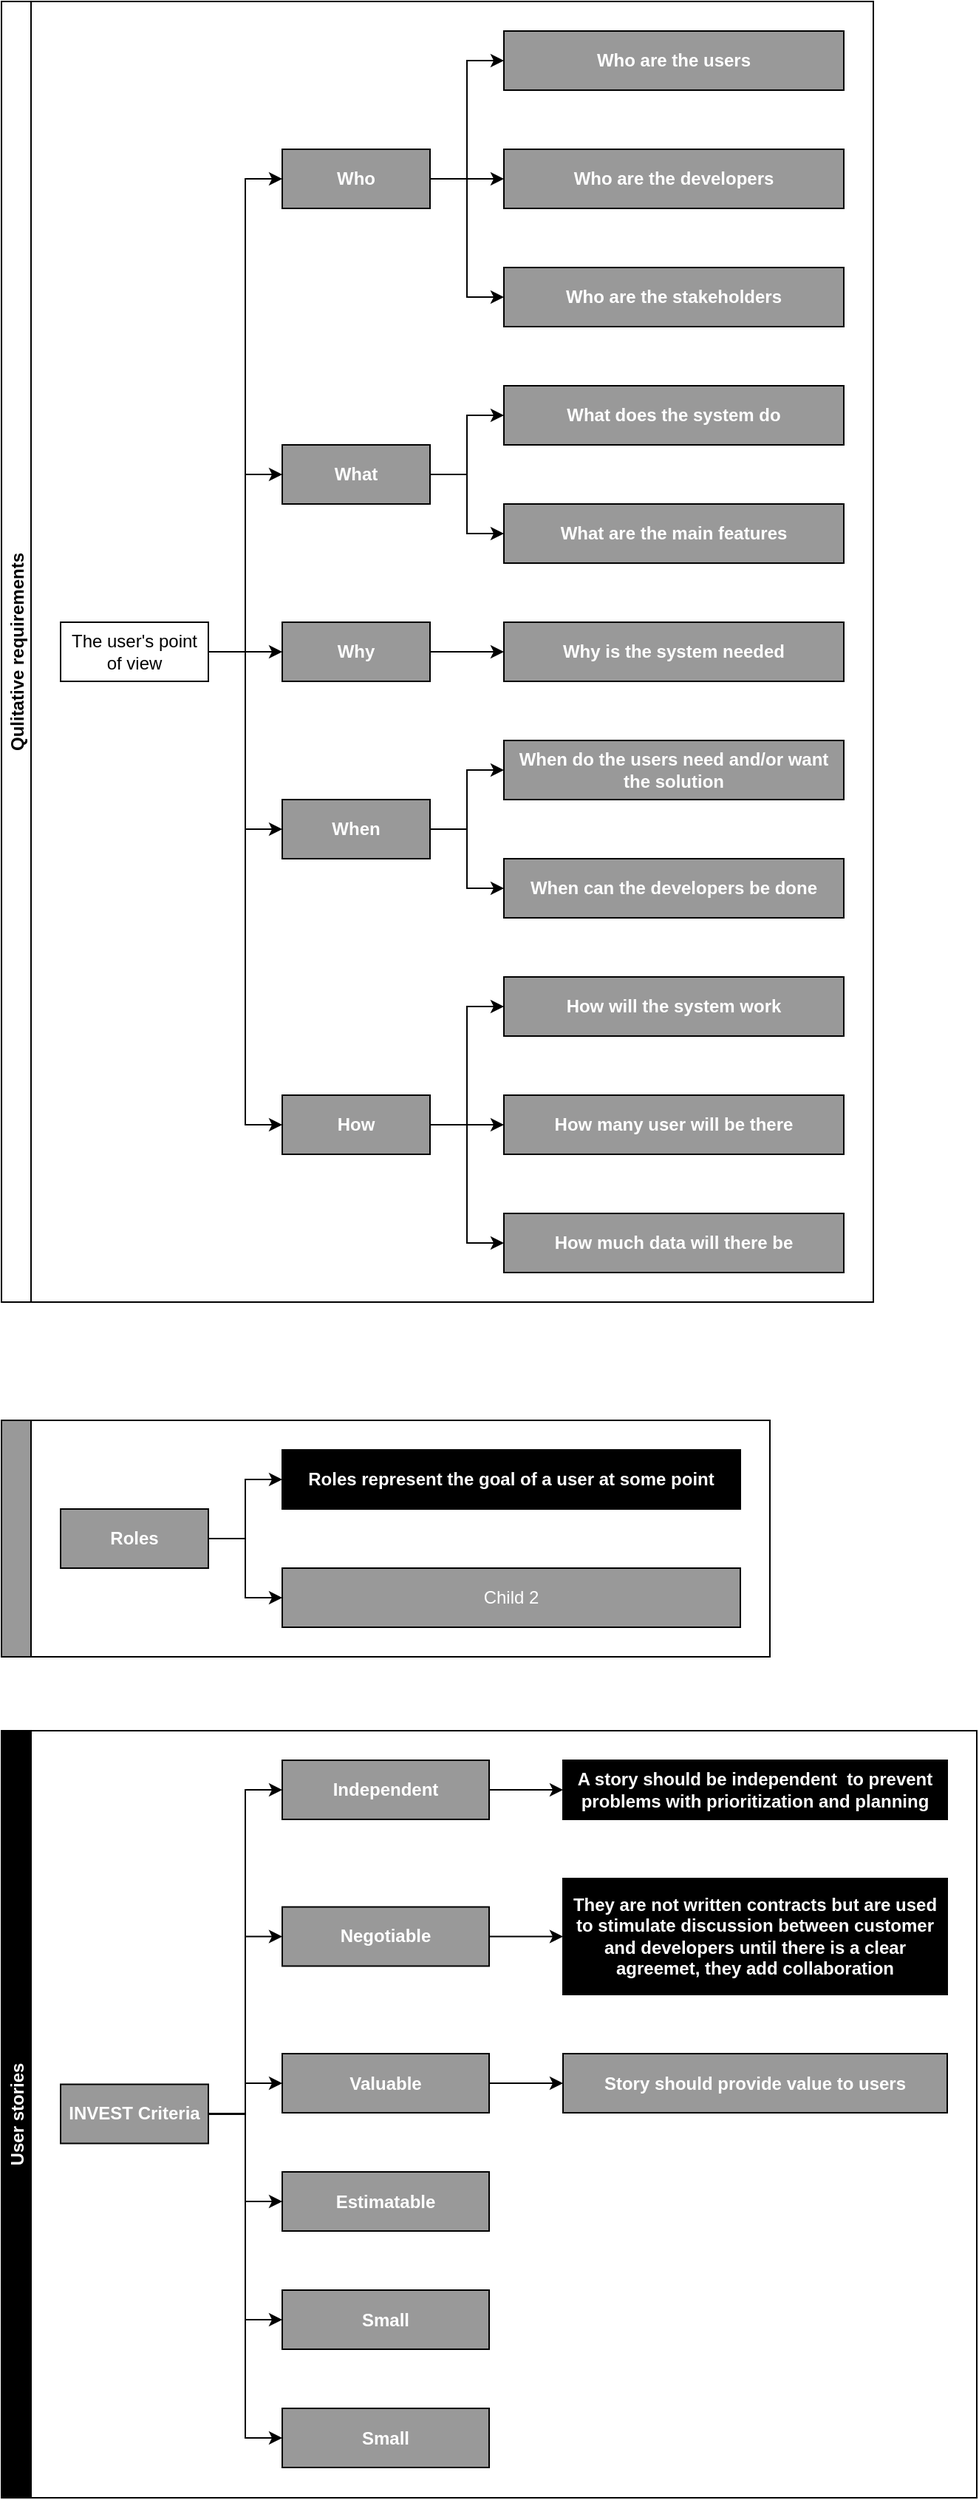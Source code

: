 <mxfile>
    <diagram id="TNPkE5ZQSRQPP_Q--AWW" name="Page-1">
        <mxGraphModel dx="1168" dy="917" grid="1" gridSize="10" guides="1" tooltips="1" connect="1" arrows="1" fold="1" page="1" pageScale="1" pageWidth="1200" pageHeight="1920" math="0" shadow="0">
            <root>
                <mxCell id="0"/>
                <mxCell id="1" parent="0"/>
                <mxCell id="2" value="Qulitative requirements" style="swimlane;startSize=20;horizontal=0;childLayout=treeLayout;horizontalTree=1;resizable=0;containerType=tree;" vertex="1" parent="1">
                    <mxGeometry x="50" y="140" width="590" height="880" as="geometry"/>
                </mxCell>
                <mxCell id="3" value="The user's point of view" style="whiteSpace=wrap;html=1;" vertex="1" parent="2">
                    <mxGeometry x="40" y="420" width="100" height="40" as="geometry"/>
                </mxCell>
                <mxCell id="4" value="Who" style="whiteSpace=wrap;html=1;fillColor=#999999;fontStyle=1;fontColor=#FFFFFF;" vertex="1" parent="2">
                    <mxGeometry x="190" y="100" width="100" height="40" as="geometry"/>
                </mxCell>
                <mxCell id="5" value="" style="edgeStyle=elbowEdgeStyle;elbow=horizontal;html=1;rounded=0;" edge="1" parent="2" source="3" target="4">
                    <mxGeometry relative="1" as="geometry"/>
                </mxCell>
                <mxCell id="8" value="" style="edgeStyle=elbowEdgeStyle;elbow=horizontal;html=1;rounded=0;" edge="1" target="9" source="3" parent="2">
                    <mxGeometry relative="1" as="geometry">
                        <mxPoint x="190" y="-980" as="sourcePoint"/>
                    </mxGeometry>
                </mxCell>
                <mxCell id="9" value="What" style="whiteSpace=wrap;html=1;fillColor=#999999;fontStyle=1;fontColor=#FFFFFF;" vertex="1" parent="2">
                    <mxGeometry x="190" y="300" width="100" height="40" as="geometry"/>
                </mxCell>
                <mxCell id="10" value="" style="edgeStyle=elbowEdgeStyle;elbow=horizontal;html=1;rounded=0;" edge="1" target="11" source="3" parent="2">
                    <mxGeometry relative="1" as="geometry">
                        <mxPoint x="190" y="-940" as="sourcePoint"/>
                    </mxGeometry>
                </mxCell>
                <mxCell id="11" value="Why" style="whiteSpace=wrap;html=1;fillColor=#999999;fontStyle=1;fontColor=#FFFFFF;" vertex="1" parent="2">
                    <mxGeometry x="190" y="420" width="100" height="40" as="geometry"/>
                </mxCell>
                <mxCell id="12" value="" style="edgeStyle=elbowEdgeStyle;elbow=horizontal;html=1;rounded=0;" edge="1" target="13" source="3" parent="2">
                    <mxGeometry relative="1" as="geometry">
                        <mxPoint x="190" y="-860" as="sourcePoint"/>
                    </mxGeometry>
                </mxCell>
                <mxCell id="13" value="When" style="whiteSpace=wrap;html=1;fillColor=#999999;fontStyle=1;fontColor=#FFFFFF;" vertex="1" parent="2">
                    <mxGeometry x="190" y="540" width="100" height="40" as="geometry"/>
                </mxCell>
                <mxCell id="14" value="" style="edgeStyle=elbowEdgeStyle;elbow=horizontal;html=1;rounded=0;" edge="1" target="15" source="3" parent="2">
                    <mxGeometry relative="1" as="geometry">
                        <mxPoint x="190" y="-740" as="sourcePoint"/>
                    </mxGeometry>
                </mxCell>
                <mxCell id="15" value="How" style="whiteSpace=wrap;html=1;fillColor=#999999;fontStyle=1;fontColor=#FFFFFF;" vertex="1" parent="2">
                    <mxGeometry x="190" y="740" width="100" height="40" as="geometry"/>
                </mxCell>
                <mxCell id="16" value="" style="edgeStyle=elbowEdgeStyle;elbow=horizontal;html=1;rounded=0;" edge="1" target="17" source="4" parent="2">
                    <mxGeometry relative="1" as="geometry">
                        <mxPoint x="190" y="-580" as="sourcePoint"/>
                    </mxGeometry>
                </mxCell>
                <mxCell id="17" value="Who are the users" style="whiteSpace=wrap;html=1;fillColor=#999999;fontStyle=1;fontColor=#FFFFFF;" vertex="1" parent="2">
                    <mxGeometry x="340" y="20" width="230" height="40" as="geometry"/>
                </mxCell>
                <mxCell id="18" value="" style="edgeStyle=elbowEdgeStyle;elbow=horizontal;html=1;rounded=0;" edge="1" target="19" source="4" parent="2">
                    <mxGeometry relative="1" as="geometry">
                        <mxPoint x="340" y="-740" as="sourcePoint"/>
                    </mxGeometry>
                </mxCell>
                <mxCell id="19" value="Who are the developers" style="whiteSpace=wrap;html=1;fillColor=#999999;fontStyle=1;fontColor=#FFFFFF;" vertex="1" parent="2">
                    <mxGeometry x="340" y="100" width="230" height="40" as="geometry"/>
                </mxCell>
                <mxCell id="20" value="" style="edgeStyle=elbowEdgeStyle;elbow=horizontal;html=1;rounded=0;" edge="1" target="21" source="4" parent="2">
                    <mxGeometry relative="1" as="geometry">
                        <mxPoint x="340" y="-540" as="sourcePoint"/>
                    </mxGeometry>
                </mxCell>
                <mxCell id="21" value="Who are the stakeholders" style="whiteSpace=wrap;html=1;fillColor=#999999;fontStyle=1;fontColor=#FFFFFF;" vertex="1" parent="2">
                    <mxGeometry x="340" y="180" width="230" height="40" as="geometry"/>
                </mxCell>
                <mxCell id="22" value="" style="edgeStyle=elbowEdgeStyle;elbow=horizontal;html=1;rounded=0;" edge="1" target="23" source="9" parent="2">
                    <mxGeometry relative="1" as="geometry">
                        <mxPoint x="190" y="-92" as="sourcePoint"/>
                    </mxGeometry>
                </mxCell>
                <mxCell id="23" value="What does the system do" style="whiteSpace=wrap;html=1;fillColor=#999999;fontStyle=1;fontColor=#FFFFFF;" vertex="1" parent="2">
                    <mxGeometry x="340" y="260" width="230" height="40" as="geometry"/>
                </mxCell>
                <mxCell id="24" value="" style="edgeStyle=elbowEdgeStyle;elbow=horizontal;html=1;rounded=0;" edge="1" target="25" source="9" parent="2">
                    <mxGeometry relative="1" as="geometry">
                        <mxPoint x="340" y="-132" as="sourcePoint"/>
                    </mxGeometry>
                </mxCell>
                <mxCell id="25" value="What are the main features" style="whiteSpace=wrap;html=1;fillColor=#999999;fontStyle=1;fontColor=#FFFFFF;" vertex="1" parent="2">
                    <mxGeometry x="340" y="340" width="230" height="40" as="geometry"/>
                </mxCell>
                <mxCell id="26" value="" style="edgeStyle=elbowEdgeStyle;elbow=horizontal;html=1;rounded=0;" edge="1" target="27" source="11" parent="2">
                    <mxGeometry relative="1" as="geometry">
                        <mxPoint x="190" y="224" as="sourcePoint"/>
                    </mxGeometry>
                </mxCell>
                <mxCell id="27" value="Why is the system needed" style="whiteSpace=wrap;html=1;fillColor=#999999;fontStyle=1;fontColor=#FFFFFF;" vertex="1" parent="2">
                    <mxGeometry x="340" y="420" width="230" height="40" as="geometry"/>
                </mxCell>
                <mxCell id="28" value="" style="edgeStyle=elbowEdgeStyle;elbow=horizontal;html=1;rounded=0;" edge="1" target="29" source="13" parent="2">
                    <mxGeometry relative="1" as="geometry">
                        <mxPoint x="190" y="224" as="sourcePoint"/>
                    </mxGeometry>
                </mxCell>
                <mxCell id="29" value="When do the users need and/or want the solution" style="whiteSpace=wrap;html=1;fillColor=#999999;fontStyle=1;fontColor=#FFFFFF;" vertex="1" parent="2">
                    <mxGeometry x="340" y="500" width="230" height="40" as="geometry"/>
                </mxCell>
                <mxCell id="30" value="" style="edgeStyle=elbowEdgeStyle;elbow=horizontal;html=1;rounded=0;" edge="1" target="31" source="13" parent="2">
                    <mxGeometry relative="1" as="geometry">
                        <mxPoint x="340" y="384" as="sourcePoint"/>
                    </mxGeometry>
                </mxCell>
                <mxCell id="31" value="When can the developers be done" style="whiteSpace=wrap;html=1;fillColor=#999999;fontStyle=1;fontColor=#FFFFFF;" vertex="1" parent="2">
                    <mxGeometry x="340" y="580" width="230" height="40" as="geometry"/>
                </mxCell>
                <mxCell id="32" value="" style="edgeStyle=elbowEdgeStyle;elbow=horizontal;html=1;rounded=0;" edge="1" target="33" source="15" parent="2">
                    <mxGeometry relative="1" as="geometry">
                        <mxPoint x="190" y="580" as="sourcePoint"/>
                    </mxGeometry>
                </mxCell>
                <mxCell id="33" value="How will the system work" style="whiteSpace=wrap;html=1;fillColor=#999999;fontStyle=1;fontColor=#FFFFFF;" vertex="1" parent="2">
                    <mxGeometry x="340" y="660" width="230" height="40" as="geometry"/>
                </mxCell>
                <mxCell id="34" value="" style="edgeStyle=elbowEdgeStyle;elbow=horizontal;html=1;rounded=0;" edge="1" target="35" source="15" parent="2">
                    <mxGeometry relative="1" as="geometry">
                        <mxPoint x="340" y="860" as="sourcePoint"/>
                    </mxGeometry>
                </mxCell>
                <mxCell id="35" value="How many user will be there" style="whiteSpace=wrap;html=1;fillColor=#999999;fontStyle=1;fontColor=#FFFFFF;" vertex="1" parent="2">
                    <mxGeometry x="340" y="740" width="230" height="40" as="geometry"/>
                </mxCell>
                <mxCell id="36" value="" style="edgeStyle=elbowEdgeStyle;elbow=horizontal;html=1;rounded=0;" edge="1" target="37" source="15" parent="2">
                    <mxGeometry relative="1" as="geometry">
                        <mxPoint x="340" y="880" as="sourcePoint"/>
                    </mxGeometry>
                </mxCell>
                <mxCell id="37" value="How much data will there be" style="whiteSpace=wrap;html=1;fillColor=#999999;fontStyle=1;fontColor=#FFFFFF;" vertex="1" parent="2">
                    <mxGeometry x="340" y="820" width="230" height="40" as="geometry"/>
                </mxCell>
                <mxCell id="38" value="" style="swimlane;startSize=20;horizontal=0;childLayout=treeLayout;horizontalTree=1;resizable=0;containerType=tree;fontColor=#FFFFFF;fillColor=#999999;" vertex="1" parent="1">
                    <mxGeometry x="50" y="1100" width="520" height="160" as="geometry"/>
                </mxCell>
                <mxCell id="39" value="&lt;b&gt;Roles&lt;/b&gt;" style="whiteSpace=wrap;html=1;fontColor=#FFFFFF;fillColor=#999999;" vertex="1" parent="38">
                    <mxGeometry x="40" y="60" width="100" height="40" as="geometry"/>
                </mxCell>
                <mxCell id="40" value="Roles represent the goal of a user at some point" style="whiteSpace=wrap;html=1;fontColor=#FFFFFF;fillColor=#000000;fontStyle=1" vertex="1" parent="38">
                    <mxGeometry x="190" y="20" width="310" height="40" as="geometry"/>
                </mxCell>
                <mxCell id="41" value="" style="edgeStyle=elbowEdgeStyle;elbow=horizontal;html=1;rounded=0;fontColor=#FFFFFF;" edge="1" parent="38" source="39" target="40">
                    <mxGeometry relative="1" as="geometry"/>
                </mxCell>
                <mxCell id="42" value="Child 2" style="whiteSpace=wrap;html=1;fontColor=#FFFFFF;fillColor=#999999;" vertex="1" parent="38">
                    <mxGeometry x="190" y="100" width="310" height="40" as="geometry"/>
                </mxCell>
                <mxCell id="43" value="" style="edgeStyle=elbowEdgeStyle;elbow=horizontal;html=1;rounded=0;fontColor=#FFFFFF;" edge="1" parent="38" source="39" target="42">
                    <mxGeometry relative="1" as="geometry"/>
                </mxCell>
                <mxCell id="44" value="User stories" style="swimlane;startSize=20;horizontal=0;childLayout=treeLayout;horizontalTree=1;resizable=0;containerType=tree;fontColor=#FFFFFF;fillColor=#000000;" vertex="1" parent="1">
                    <mxGeometry x="50" y="1310" width="660" height="519" as="geometry"/>
                </mxCell>
                <mxCell id="45" value="&lt;b&gt;INVEST Criteria&lt;/b&gt;" style="whiteSpace=wrap;html=1;fontColor=#FFFFFF;fillColor=#999999;" vertex="1" parent="44">
                    <mxGeometry x="40" y="239.25" width="100" height="40" as="geometry"/>
                </mxCell>
                <mxCell id="46" value="Independent" style="whiteSpace=wrap;html=1;fontColor=#FFFFFF;fillColor=#999999;fontStyle=1" vertex="1" parent="44">
                    <mxGeometry x="190" y="20" width="140" height="40" as="geometry"/>
                </mxCell>
                <mxCell id="47" value="" style="edgeStyle=elbowEdgeStyle;elbow=horizontal;html=1;rounded=0;fontColor=#FFFFFF;" edge="1" parent="44" source="45" target="46">
                    <mxGeometry relative="1" as="geometry"/>
                </mxCell>
                <mxCell id="50" value="" style="edgeStyle=elbowEdgeStyle;elbow=horizontal;html=1;rounded=0;fontColor=#FFFFFF;" edge="1" target="51" source="46" parent="44">
                    <mxGeometry relative="1" as="geometry">
                        <mxPoint x="190" y="854.175" as="sourcePoint"/>
                    </mxGeometry>
                </mxCell>
                <mxCell id="51" value="A story should be independent&amp;nbsp; to prevent problems with prioritization and planning" style="whiteSpace=wrap;html=1;fontColor=#FFFFFF;fillColor=#000000;fontStyle=1" vertex="1" parent="44">
                    <mxGeometry x="380" y="20" width="260" height="40" as="geometry"/>
                </mxCell>
                <mxCell id="52" value="" style="edgeStyle=elbowEdgeStyle;elbow=horizontal;html=1;rounded=0;fontColor=#FFFFFF;" edge="1" target="53" source="45" parent="44">
                    <mxGeometry relative="1" as="geometry">
                        <mxPoint x="190" y="854.175" as="sourcePoint"/>
                    </mxGeometry>
                </mxCell>
                <mxCell id="53" value="Negotiable" style="whiteSpace=wrap;html=1;fontColor=#FFFFFF;fillColor=#999999;fontStyle=1" vertex="1" parent="44">
                    <mxGeometry x="190" y="119.25" width="140" height="40" as="geometry"/>
                </mxCell>
                <mxCell id="54" value="" style="edgeStyle=elbowEdgeStyle;elbow=horizontal;html=1;rounded=0;fontColor=#FFFFFF;" edge="1" target="55" source="53" parent="44">
                    <mxGeometry relative="1" as="geometry">
                        <mxPoint x="190" y="934.175" as="sourcePoint"/>
                    </mxGeometry>
                </mxCell>
                <mxCell id="55" value="They are not written contracts but are used to stimulate discussion between customer and developers until there is a clear agreemet, they add collaboration" style="whiteSpace=wrap;html=1;fontColor=#FFFFFF;fillColor=#000000;fontStyle=1" vertex="1" parent="44">
                    <mxGeometry x="380" y="100" width="260" height="78.5" as="geometry"/>
                </mxCell>
                <mxCell id="56" value="" style="edgeStyle=elbowEdgeStyle;elbow=horizontal;html=1;rounded=0;fontColor=#FFFFFF;" edge="1" target="57" source="45" parent="44">
                    <mxGeometry relative="1" as="geometry">
                        <mxPoint x="190" y="934.175" as="sourcePoint"/>
                    </mxGeometry>
                </mxCell>
                <mxCell id="57" value="Valuable" style="whiteSpace=wrap;html=1;fontColor=#FFFFFF;fillColor=#999999;fontStyle=1" vertex="1" parent="44">
                    <mxGeometry x="190" y="218.5" width="140" height="40" as="geometry"/>
                </mxCell>
                <mxCell id="58" value="" style="edgeStyle=elbowEdgeStyle;elbow=horizontal;html=1;rounded=0;fontColor=#FFFFFF;" edge="1" target="59" source="57" parent="44">
                    <mxGeometry relative="1" as="geometry">
                        <mxPoint x="190" y="1031.5" as="sourcePoint"/>
                    </mxGeometry>
                </mxCell>
                <mxCell id="59" value="Story should provide value to users" style="whiteSpace=wrap;html=1;fontColor=#FFFFFF;fillColor=#999999;fontStyle=1" vertex="1" parent="44">
                    <mxGeometry x="380" y="218.5" width="260" height="40" as="geometry"/>
                </mxCell>
                <mxCell id="60" value="" style="edgeStyle=elbowEdgeStyle;elbow=horizontal;html=1;rounded=0;fontColor=#FFFFFF;" edge="1" target="61" source="45" parent="44">
                    <mxGeometry relative="1" as="geometry">
                        <mxPoint x="190" y="1031.5" as="sourcePoint"/>
                    </mxGeometry>
                </mxCell>
                <mxCell id="61" value="Estimatable" style="whiteSpace=wrap;html=1;fontColor=#FFFFFF;fillColor=#999999;fontStyle=1" vertex="1" parent="44">
                    <mxGeometry x="190" y="298.5" width="140" height="40" as="geometry"/>
                </mxCell>
                <mxCell id="62" value="" style="edgeStyle=elbowEdgeStyle;elbow=horizontal;html=1;rounded=0;fontColor=#FFFFFF;" edge="1" target="63" source="45" parent="44">
                    <mxGeometry relative="1" as="geometry">
                        <mxPoint x="190" y="1170.75" as="sourcePoint"/>
                    </mxGeometry>
                </mxCell>
                <mxCell id="63" value="Small" style="whiteSpace=wrap;html=1;fontColor=#FFFFFF;fillColor=#999999;fontStyle=1" vertex="1" parent="44">
                    <mxGeometry x="190" y="378.5" width="140" height="40" as="geometry"/>
                </mxCell>
                <mxCell id="64" value="" style="edgeStyle=elbowEdgeStyle;elbow=horizontal;html=1;rounded=0;fontColor=#FFFFFF;" edge="1" target="65" source="45" parent="44">
                    <mxGeometry relative="1" as="geometry">
                        <mxPoint x="190" y="1350" as="sourcePoint"/>
                    </mxGeometry>
                </mxCell>
                <mxCell id="65" value="Small" style="whiteSpace=wrap;html=1;fontColor=#FFFFFF;fillColor=#999999;fontStyle=1" vertex="1" parent="44">
                    <mxGeometry x="190" y="458.5" width="140" height="40" as="geometry"/>
                </mxCell>
            </root>
        </mxGraphModel>
    </diagram>
</mxfile>
